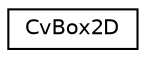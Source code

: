 digraph "Graphical Class Hierarchy"
{
 // LATEX_PDF_SIZE
  edge [fontname="Helvetica",fontsize="10",labelfontname="Helvetica",labelfontsize="10"];
  node [fontname="Helvetica",fontsize="10",shape=record];
  rankdir="LR";
  Node0 [label="CvBox2D",height=0.2,width=0.4,color="black", fillcolor="white", style="filled",URL="$struct_cv_box2_d.html",tooltip=" "];
}
